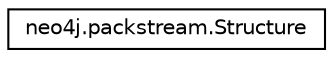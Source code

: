 digraph "Graphical Class Hierarchy"
{
 // LATEX_PDF_SIZE
  edge [fontname="Helvetica",fontsize="10",labelfontname="Helvetica",labelfontsize="10"];
  node [fontname="Helvetica",fontsize="10",shape=record];
  rankdir="LR";
  Node0 [label="neo4j.packstream.Structure",height=0.2,width=0.4,color="black", fillcolor="white", style="filled",URL="$classneo4j_1_1packstream_1_1_structure.html",tooltip=" "];
}
